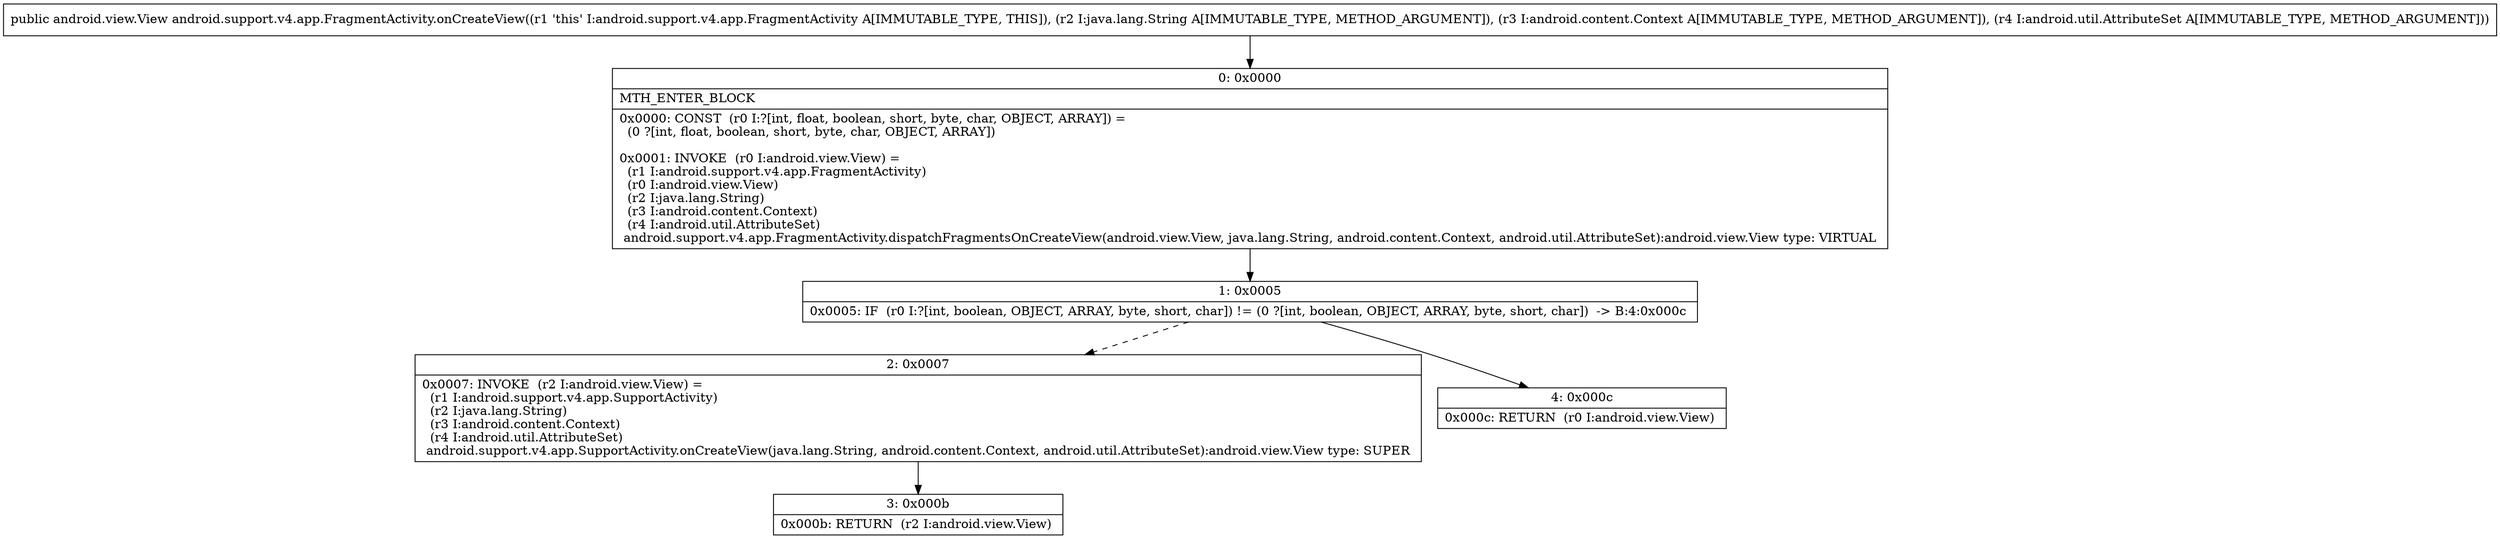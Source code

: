 digraph "CFG forandroid.support.v4.app.FragmentActivity.onCreateView(Ljava\/lang\/String;Landroid\/content\/Context;Landroid\/util\/AttributeSet;)Landroid\/view\/View;" {
Node_0 [shape=record,label="{0\:\ 0x0000|MTH_ENTER_BLOCK\l|0x0000: CONST  (r0 I:?[int, float, boolean, short, byte, char, OBJECT, ARRAY]) = \l  (0 ?[int, float, boolean, short, byte, char, OBJECT, ARRAY])\l \l0x0001: INVOKE  (r0 I:android.view.View) = \l  (r1 I:android.support.v4.app.FragmentActivity)\l  (r0 I:android.view.View)\l  (r2 I:java.lang.String)\l  (r3 I:android.content.Context)\l  (r4 I:android.util.AttributeSet)\l android.support.v4.app.FragmentActivity.dispatchFragmentsOnCreateView(android.view.View, java.lang.String, android.content.Context, android.util.AttributeSet):android.view.View type: VIRTUAL \l}"];
Node_1 [shape=record,label="{1\:\ 0x0005|0x0005: IF  (r0 I:?[int, boolean, OBJECT, ARRAY, byte, short, char]) != (0 ?[int, boolean, OBJECT, ARRAY, byte, short, char])  \-\> B:4:0x000c \l}"];
Node_2 [shape=record,label="{2\:\ 0x0007|0x0007: INVOKE  (r2 I:android.view.View) = \l  (r1 I:android.support.v4.app.SupportActivity)\l  (r2 I:java.lang.String)\l  (r3 I:android.content.Context)\l  (r4 I:android.util.AttributeSet)\l android.support.v4.app.SupportActivity.onCreateView(java.lang.String, android.content.Context, android.util.AttributeSet):android.view.View type: SUPER \l}"];
Node_3 [shape=record,label="{3\:\ 0x000b|0x000b: RETURN  (r2 I:android.view.View) \l}"];
Node_4 [shape=record,label="{4\:\ 0x000c|0x000c: RETURN  (r0 I:android.view.View) \l}"];
MethodNode[shape=record,label="{public android.view.View android.support.v4.app.FragmentActivity.onCreateView((r1 'this' I:android.support.v4.app.FragmentActivity A[IMMUTABLE_TYPE, THIS]), (r2 I:java.lang.String A[IMMUTABLE_TYPE, METHOD_ARGUMENT]), (r3 I:android.content.Context A[IMMUTABLE_TYPE, METHOD_ARGUMENT]), (r4 I:android.util.AttributeSet A[IMMUTABLE_TYPE, METHOD_ARGUMENT])) }"];
MethodNode -> Node_0;
Node_0 -> Node_1;
Node_1 -> Node_2[style=dashed];
Node_1 -> Node_4;
Node_2 -> Node_3;
}

